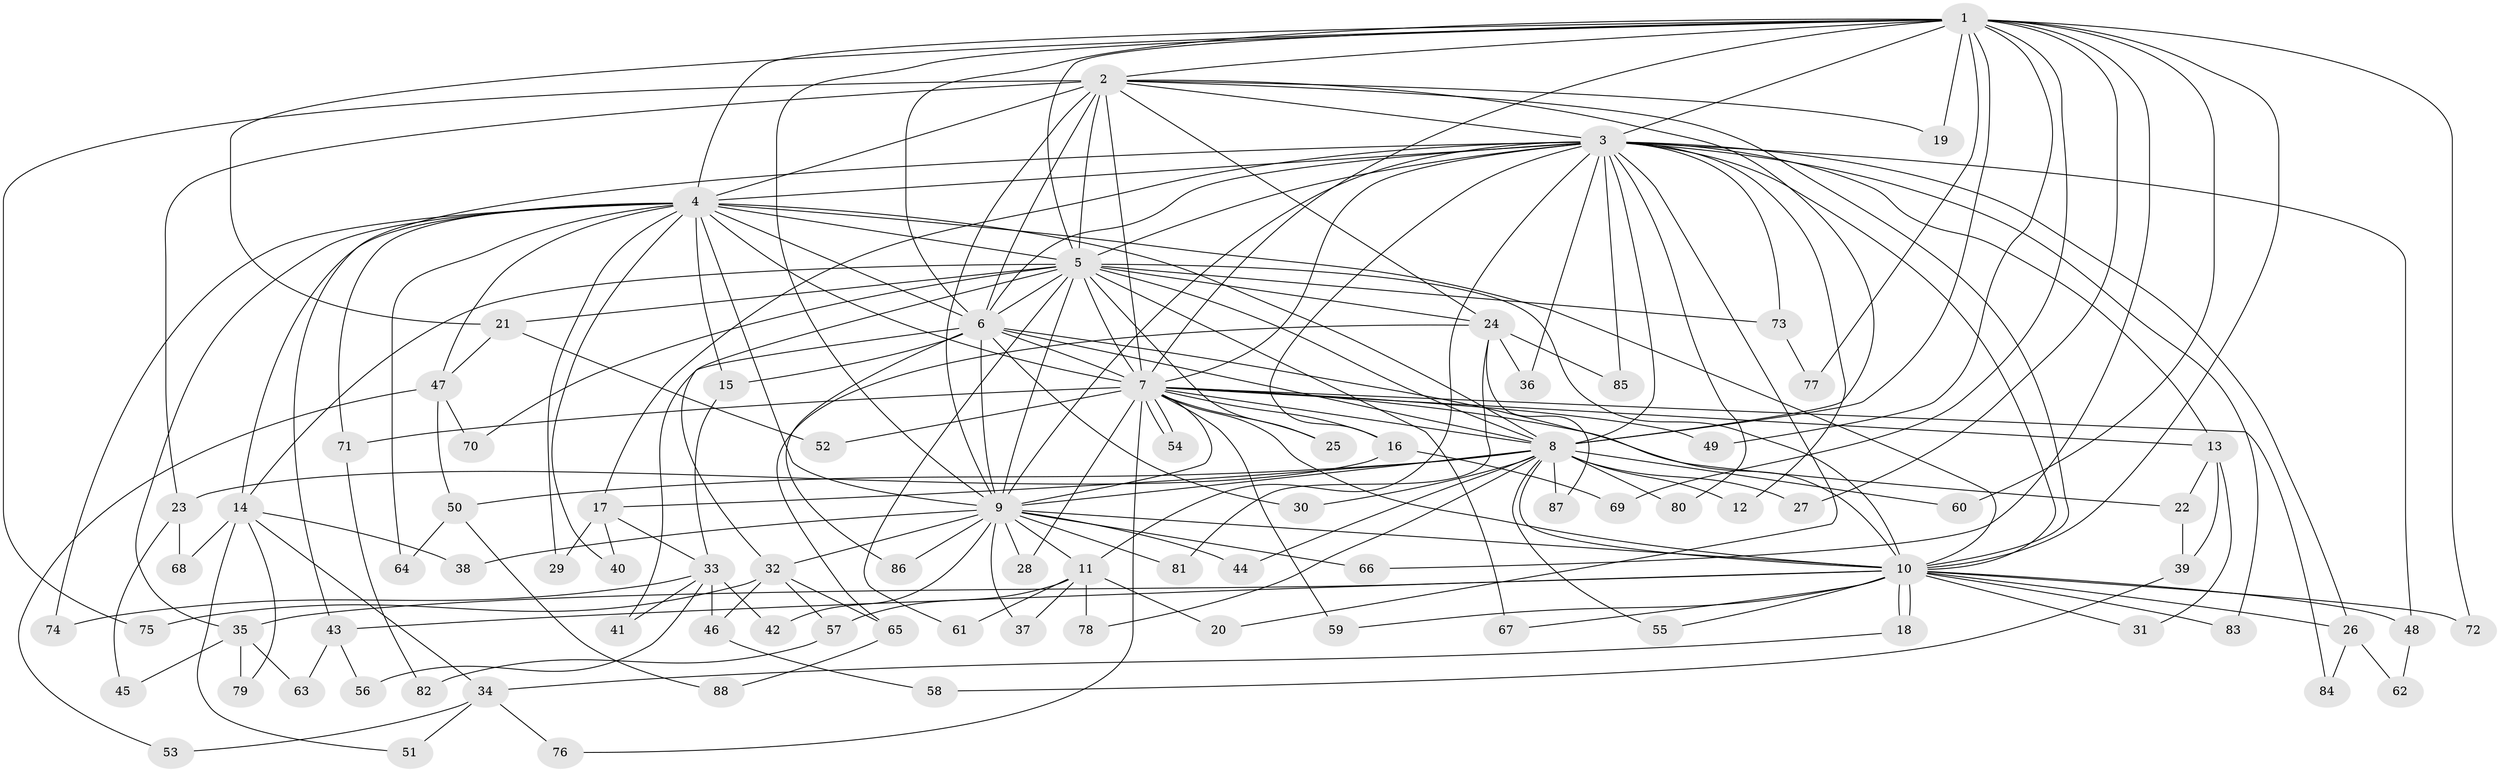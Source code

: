 // Generated by graph-tools (version 1.1) at 2025/25/03/09/25 03:25:51]
// undirected, 88 vertices, 201 edges
graph export_dot {
graph [start="1"]
  node [color=gray90,style=filled];
  1;
  2;
  3;
  4;
  5;
  6;
  7;
  8;
  9;
  10;
  11;
  12;
  13;
  14;
  15;
  16;
  17;
  18;
  19;
  20;
  21;
  22;
  23;
  24;
  25;
  26;
  27;
  28;
  29;
  30;
  31;
  32;
  33;
  34;
  35;
  36;
  37;
  38;
  39;
  40;
  41;
  42;
  43;
  44;
  45;
  46;
  47;
  48;
  49;
  50;
  51;
  52;
  53;
  54;
  55;
  56;
  57;
  58;
  59;
  60;
  61;
  62;
  63;
  64;
  65;
  66;
  67;
  68;
  69;
  70;
  71;
  72;
  73;
  74;
  75;
  76;
  77;
  78;
  79;
  80;
  81;
  82;
  83;
  84;
  85;
  86;
  87;
  88;
  1 -- 2;
  1 -- 3;
  1 -- 4;
  1 -- 5;
  1 -- 6;
  1 -- 7;
  1 -- 8;
  1 -- 9;
  1 -- 10;
  1 -- 19;
  1 -- 21;
  1 -- 27;
  1 -- 49;
  1 -- 60;
  1 -- 66;
  1 -- 69;
  1 -- 72;
  1 -- 77;
  2 -- 3;
  2 -- 4;
  2 -- 5;
  2 -- 6;
  2 -- 7;
  2 -- 8;
  2 -- 9;
  2 -- 10;
  2 -- 19;
  2 -- 23;
  2 -- 24;
  2 -- 75;
  3 -- 4;
  3 -- 5;
  3 -- 6;
  3 -- 7;
  3 -- 8;
  3 -- 9;
  3 -- 10;
  3 -- 11;
  3 -- 12;
  3 -- 13;
  3 -- 16;
  3 -- 17;
  3 -- 20;
  3 -- 26;
  3 -- 36;
  3 -- 43;
  3 -- 48;
  3 -- 73;
  3 -- 80;
  3 -- 83;
  3 -- 85;
  4 -- 5;
  4 -- 6;
  4 -- 7;
  4 -- 8;
  4 -- 9;
  4 -- 10;
  4 -- 14;
  4 -- 15;
  4 -- 29;
  4 -- 35;
  4 -- 40;
  4 -- 47;
  4 -- 64;
  4 -- 71;
  4 -- 74;
  5 -- 6;
  5 -- 7;
  5 -- 8;
  5 -- 9;
  5 -- 10;
  5 -- 14;
  5 -- 21;
  5 -- 24;
  5 -- 25;
  5 -- 32;
  5 -- 61;
  5 -- 67;
  5 -- 70;
  5 -- 73;
  6 -- 7;
  6 -- 8;
  6 -- 9;
  6 -- 10;
  6 -- 15;
  6 -- 30;
  6 -- 41;
  6 -- 86;
  7 -- 8;
  7 -- 9;
  7 -- 10;
  7 -- 13;
  7 -- 16;
  7 -- 22;
  7 -- 25;
  7 -- 28;
  7 -- 49;
  7 -- 52;
  7 -- 54;
  7 -- 54;
  7 -- 59;
  7 -- 71;
  7 -- 76;
  7 -- 84;
  8 -- 9;
  8 -- 10;
  8 -- 12;
  8 -- 17;
  8 -- 27;
  8 -- 30;
  8 -- 44;
  8 -- 50;
  8 -- 55;
  8 -- 60;
  8 -- 78;
  8 -- 80;
  8 -- 87;
  9 -- 10;
  9 -- 11;
  9 -- 28;
  9 -- 32;
  9 -- 37;
  9 -- 38;
  9 -- 42;
  9 -- 44;
  9 -- 66;
  9 -- 81;
  9 -- 86;
  10 -- 18;
  10 -- 18;
  10 -- 26;
  10 -- 31;
  10 -- 35;
  10 -- 43;
  10 -- 48;
  10 -- 55;
  10 -- 59;
  10 -- 67;
  10 -- 72;
  10 -- 83;
  11 -- 20;
  11 -- 37;
  11 -- 57;
  11 -- 61;
  11 -- 78;
  13 -- 22;
  13 -- 31;
  13 -- 39;
  14 -- 34;
  14 -- 38;
  14 -- 51;
  14 -- 68;
  14 -- 79;
  15 -- 33;
  16 -- 23;
  16 -- 69;
  17 -- 29;
  17 -- 33;
  17 -- 40;
  18 -- 34;
  21 -- 47;
  21 -- 52;
  22 -- 39;
  23 -- 45;
  23 -- 68;
  24 -- 36;
  24 -- 65;
  24 -- 81;
  24 -- 85;
  24 -- 87;
  26 -- 62;
  26 -- 84;
  32 -- 46;
  32 -- 57;
  32 -- 65;
  32 -- 75;
  33 -- 41;
  33 -- 42;
  33 -- 46;
  33 -- 56;
  33 -- 74;
  34 -- 51;
  34 -- 53;
  34 -- 76;
  35 -- 45;
  35 -- 63;
  35 -- 79;
  39 -- 58;
  43 -- 56;
  43 -- 63;
  46 -- 58;
  47 -- 50;
  47 -- 53;
  47 -- 70;
  48 -- 62;
  50 -- 64;
  50 -- 88;
  57 -- 82;
  65 -- 88;
  71 -- 82;
  73 -- 77;
}
